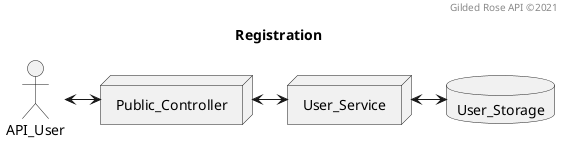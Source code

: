 @startuml component
title Registration
header Gilded Rose API ©2021

actor API_User
node Public_Controller
node User_Service
database User_Storage

API_User <-> Public_Controller
Public_Controller <-> User_Service
User_Service <-> User_Storage
@enduml
